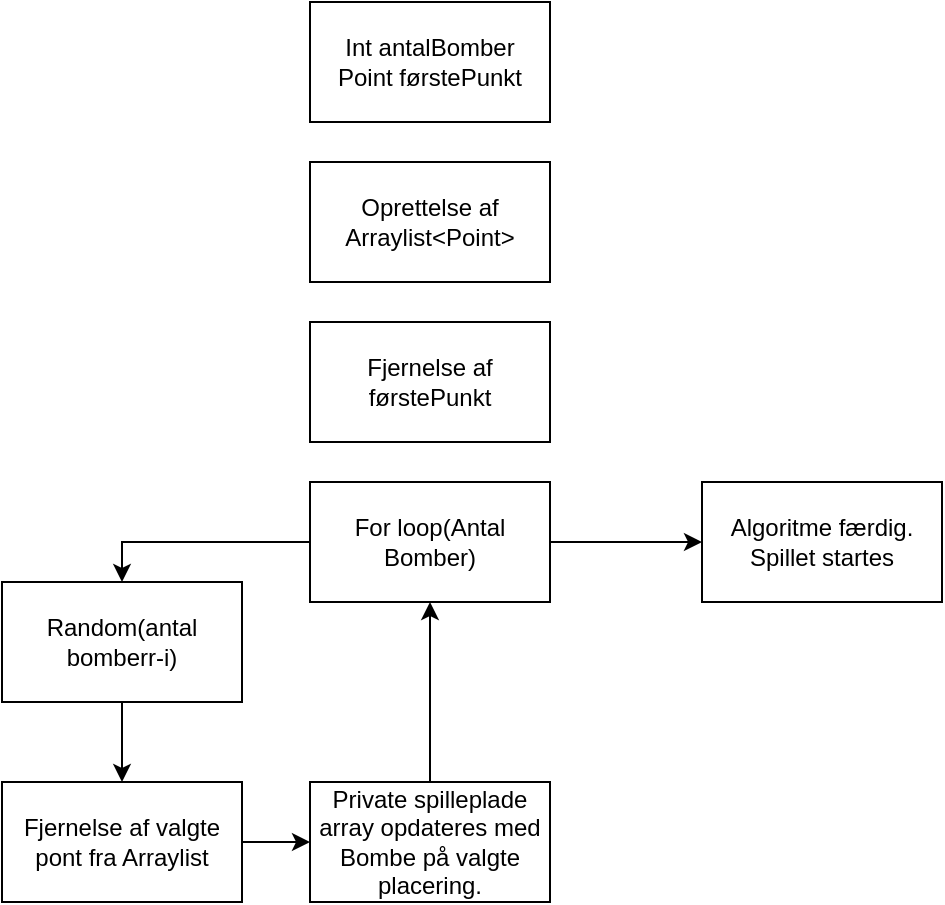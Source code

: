 <mxfile version="14.1.8" type="github">
  <diagram id="jekARuZWuQkUqj2h8H3Y" name="Page-1">
    <mxGraphModel dx="1038" dy="575" grid="1" gridSize="10" guides="1" tooltips="1" connect="1" arrows="1" fold="1" page="1" pageScale="1" pageWidth="827" pageHeight="1169" math="0" shadow="0">
      <root>
        <mxCell id="0" />
        <mxCell id="1" parent="0" />
        <mxCell id="i9TXsx5ZJMtYGrcfUgoK-1" value="&lt;div&gt;Int antalBomber&lt;/div&gt;&lt;div&gt;Point førstePunkt&lt;br&gt; &lt;/div&gt;" style="rounded=0;whiteSpace=wrap;html=1;" vertex="1" parent="1">
          <mxGeometry x="354" y="110" width="120" height="60" as="geometry" />
        </mxCell>
        <mxCell id="i9TXsx5ZJMtYGrcfUgoK-2" value="Oprettelse af Arraylist&amp;lt;Point&amp;gt;" style="rounded=0;whiteSpace=wrap;html=1;" vertex="1" parent="1">
          <mxGeometry x="354" y="190" width="120" height="60" as="geometry" />
        </mxCell>
        <mxCell id="i9TXsx5ZJMtYGrcfUgoK-3" value="Fjernelse af førstePunkt" style="rounded=0;whiteSpace=wrap;html=1;" vertex="1" parent="1">
          <mxGeometry x="354" y="270" width="120" height="60" as="geometry" />
        </mxCell>
        <mxCell id="i9TXsx5ZJMtYGrcfUgoK-6" style="edgeStyle=orthogonalEdgeStyle;rounded=0;orthogonalLoop=1;jettySize=auto;html=1;exitX=0;exitY=0.5;exitDx=0;exitDy=0;entryX=0.5;entryY=0;entryDx=0;entryDy=0;" edge="1" parent="1" source="i9TXsx5ZJMtYGrcfUgoK-4" target="i9TXsx5ZJMtYGrcfUgoK-5">
          <mxGeometry relative="1" as="geometry" />
        </mxCell>
        <mxCell id="i9TXsx5ZJMtYGrcfUgoK-14" style="edgeStyle=orthogonalEdgeStyle;rounded=0;orthogonalLoop=1;jettySize=auto;html=1;exitX=1;exitY=0.5;exitDx=0;exitDy=0;entryX=0;entryY=0.5;entryDx=0;entryDy=0;" edge="1" parent="1" source="i9TXsx5ZJMtYGrcfUgoK-4" target="i9TXsx5ZJMtYGrcfUgoK-13">
          <mxGeometry relative="1" as="geometry" />
        </mxCell>
        <mxCell id="i9TXsx5ZJMtYGrcfUgoK-4" value="For loop(Antal Bomber)" style="rounded=0;whiteSpace=wrap;html=1;" vertex="1" parent="1">
          <mxGeometry x="354" y="350" width="120" height="60" as="geometry" />
        </mxCell>
        <mxCell id="i9TXsx5ZJMtYGrcfUgoK-12" style="edgeStyle=orthogonalEdgeStyle;rounded=0;orthogonalLoop=1;jettySize=auto;html=1;exitX=0.5;exitY=1;exitDx=0;exitDy=0;entryX=0.5;entryY=0;entryDx=0;entryDy=0;" edge="1" parent="1" source="i9TXsx5ZJMtYGrcfUgoK-5" target="i9TXsx5ZJMtYGrcfUgoK-9">
          <mxGeometry relative="1" as="geometry" />
        </mxCell>
        <mxCell id="i9TXsx5ZJMtYGrcfUgoK-5" value="Random(antal bomberr-i)" style="rounded=0;whiteSpace=wrap;html=1;" vertex="1" parent="1">
          <mxGeometry x="200" y="400" width="120" height="60" as="geometry" />
        </mxCell>
        <mxCell id="i9TXsx5ZJMtYGrcfUgoK-8" style="edgeStyle=orthogonalEdgeStyle;rounded=0;orthogonalLoop=1;jettySize=auto;html=1;exitX=0.5;exitY=0;exitDx=0;exitDy=0;entryX=0.5;entryY=1;entryDx=0;entryDy=0;" edge="1" parent="1" source="i9TXsx5ZJMtYGrcfUgoK-7" target="i9TXsx5ZJMtYGrcfUgoK-4">
          <mxGeometry relative="1" as="geometry" />
        </mxCell>
        <mxCell id="i9TXsx5ZJMtYGrcfUgoK-7" value="Private spilleplade array opdateres med Bombe på valgte placering." style="rounded=0;whiteSpace=wrap;html=1;" vertex="1" parent="1">
          <mxGeometry x="354" y="500" width="120" height="60" as="geometry" />
        </mxCell>
        <mxCell id="i9TXsx5ZJMtYGrcfUgoK-10" style="edgeStyle=orthogonalEdgeStyle;rounded=0;orthogonalLoop=1;jettySize=auto;html=1;exitX=1;exitY=0.5;exitDx=0;exitDy=0;entryX=0;entryY=0.5;entryDx=0;entryDy=0;" edge="1" parent="1" source="i9TXsx5ZJMtYGrcfUgoK-9" target="i9TXsx5ZJMtYGrcfUgoK-7">
          <mxGeometry relative="1" as="geometry" />
        </mxCell>
        <mxCell id="i9TXsx5ZJMtYGrcfUgoK-9" value="Fjernelse af valgte pont fra Arraylist" style="rounded=0;whiteSpace=wrap;html=1;" vertex="1" parent="1">
          <mxGeometry x="200" y="500" width="120" height="60" as="geometry" />
        </mxCell>
        <mxCell id="i9TXsx5ZJMtYGrcfUgoK-13" value="Algoritme færdig. Spillet startes" style="rounded=0;whiteSpace=wrap;html=1;" vertex="1" parent="1">
          <mxGeometry x="550" y="350" width="120" height="60" as="geometry" />
        </mxCell>
      </root>
    </mxGraphModel>
  </diagram>
</mxfile>
